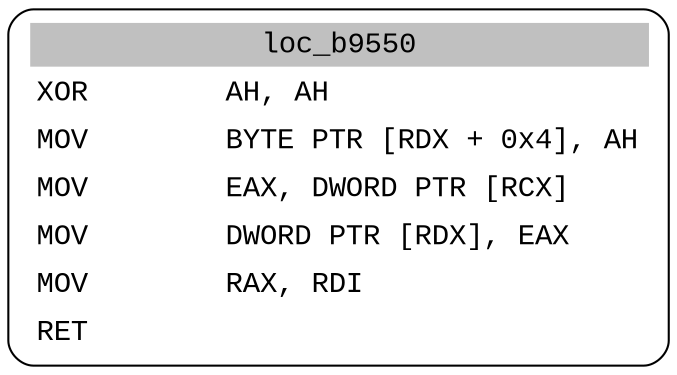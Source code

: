 digraph asm_graph {
1941 [
shape="Mrecord" fontname="Courier New"label =<<table border="0" cellborder="0" cellpadding="3"><tr><td align="center" colspan="2" bgcolor="grey">loc_b9550</td></tr><tr><td align="left">XOR        AH, AH</td></tr><tr><td align="left">MOV        BYTE PTR [RDX + 0x4], AH</td></tr><tr><td align="left">MOV        EAX, DWORD PTR [RCX]</td></tr><tr><td align="left">MOV        DWORD PTR [RDX], EAX</td></tr><tr><td align="left">MOV        RAX, RDI</td></tr><tr><td align="left">RET        </td></tr></table>> ];
}
